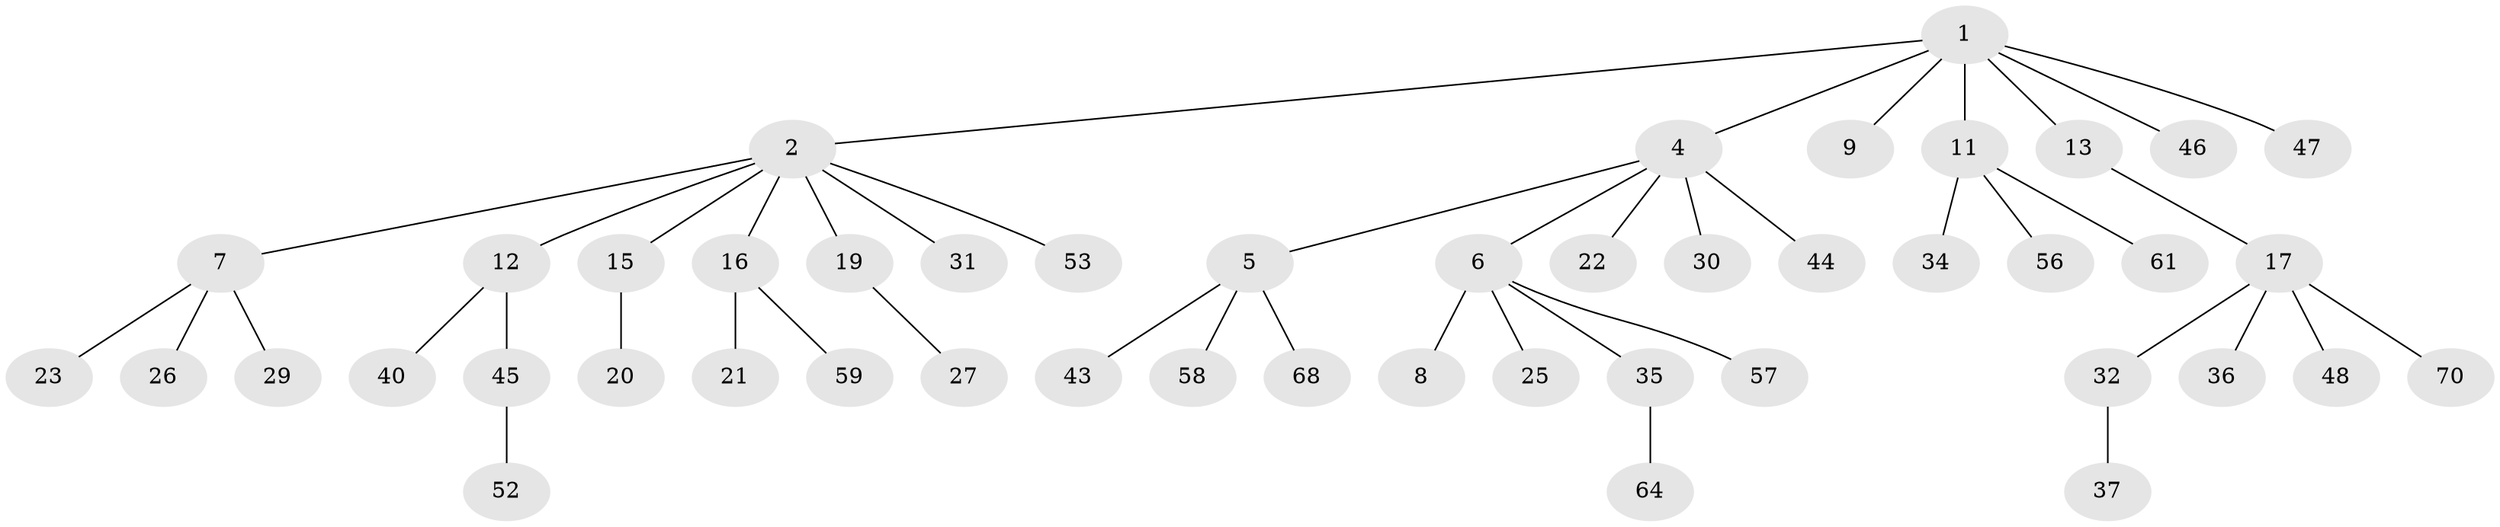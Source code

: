 // original degree distribution, {6: 0.014084507042253521, 5: 0.07042253521126761, 7: 0.014084507042253521, 4: 0.04225352112676056, 1: 0.5352112676056338, 3: 0.08450704225352113, 2: 0.23943661971830985}
// Generated by graph-tools (version 1.1) at 2025/42/03/06/25 10:42:04]
// undirected, 47 vertices, 46 edges
graph export_dot {
graph [start="1"]
  node [color=gray90,style=filled];
  1 [super="+10"];
  2 [super="+3"];
  4 [super="+55"];
  5 [super="+50"];
  6 [super="+33"];
  7 [super="+41"];
  8;
  9;
  11 [super="+24"];
  12 [super="+14"];
  13;
  15 [super="+18"];
  16 [super="+63"];
  17 [super="+38"];
  19 [super="+69"];
  20 [super="+71"];
  21 [super="+28"];
  22;
  23 [super="+51"];
  25 [super="+49"];
  26;
  27;
  29;
  30;
  31;
  32 [super="+39"];
  34;
  35 [super="+42"];
  36;
  37;
  40 [super="+54"];
  43;
  44 [super="+62"];
  45;
  46 [super="+60"];
  47;
  48;
  52;
  53 [super="+66"];
  56;
  57;
  58 [super="+65"];
  59 [super="+67"];
  61;
  64;
  68;
  70;
  1 -- 2;
  1 -- 4;
  1 -- 9;
  1 -- 11;
  1 -- 47;
  1 -- 13;
  1 -- 46;
  2 -- 15;
  2 -- 19;
  2 -- 31;
  2 -- 16;
  2 -- 53;
  2 -- 7;
  2 -- 12;
  4 -- 5;
  4 -- 6;
  4 -- 22;
  4 -- 30;
  4 -- 44;
  5 -- 43;
  5 -- 58;
  5 -- 68;
  6 -- 8;
  6 -- 25;
  6 -- 57;
  6 -- 35;
  7 -- 23;
  7 -- 26;
  7 -- 29;
  11 -- 34;
  11 -- 56;
  11 -- 61;
  12 -- 45;
  12 -- 40;
  13 -- 17;
  15 -- 20;
  16 -- 21;
  16 -- 59;
  17 -- 32;
  17 -- 36;
  17 -- 48;
  17 -- 70;
  19 -- 27;
  32 -- 37;
  35 -- 64;
  45 -- 52;
}
